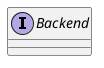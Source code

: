 /'
 '  UML include file for Backend interface
 '/

@startuml
interface Backend {
!ifdef SHOW_CONTENT
    +{abstract}abstract open () theroes Error
    +{abstract}abstract close () throws Error
!endif
}
@enduml
